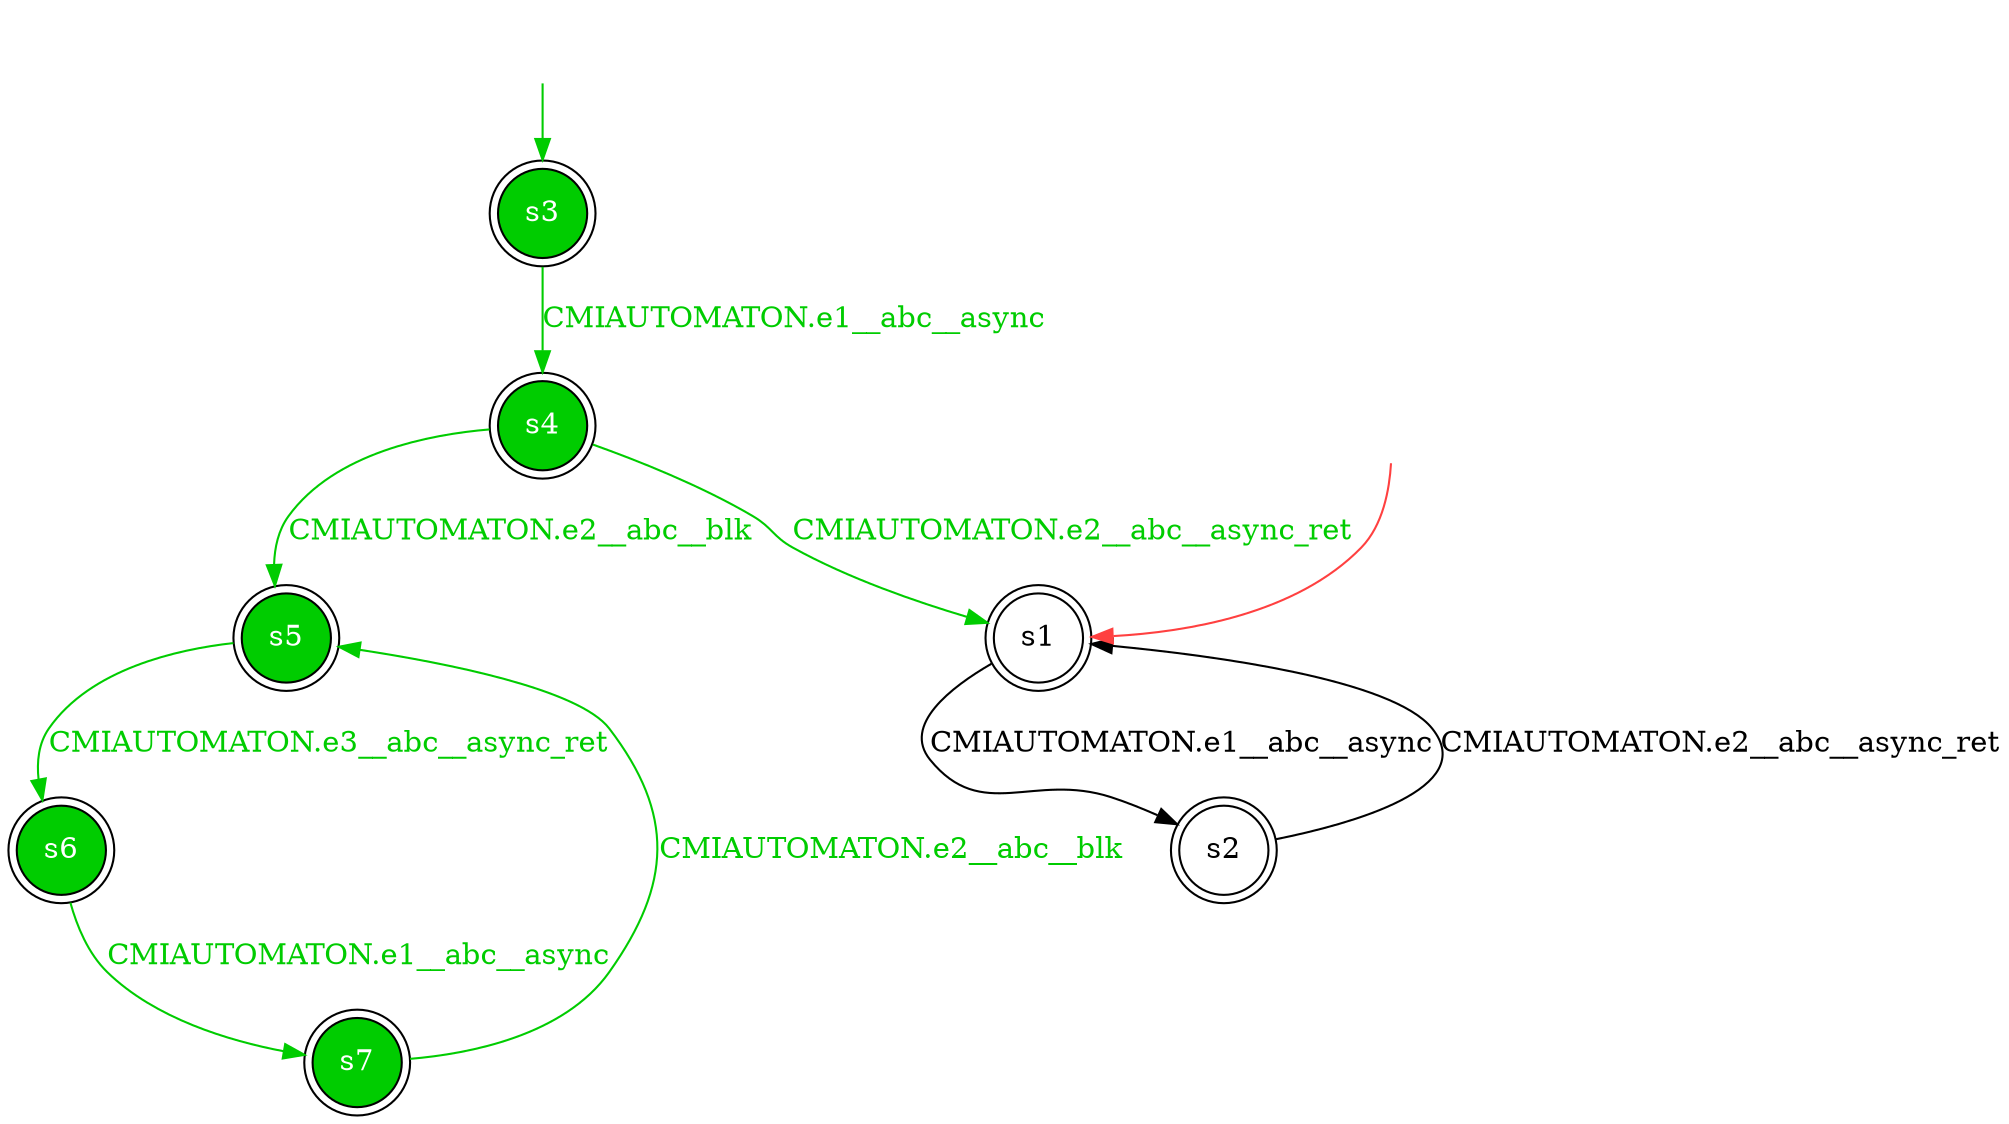digraph diffautomaton {
	1 [label=<s1> shape="doublecircle"];
	3 [label=<s3> shape="doublecircle" fillcolor="#00cc00" fontcolor="#ffffff" style="filled"];
	2 [label=<s2> shape="doublecircle"];
	4 [label=<s4> shape="doublecircle" fillcolor="#00cc00" fontcolor="#ffffff" style="filled"];
	5 [label=<s5> shape="doublecircle" fillcolor="#00cc00" fontcolor="#ffffff" style="filled"];
	6 [label=<s6> shape="doublecircle" fillcolor="#00cc00" fontcolor="#ffffff" style="filled"];
	7 [label=<s7> shape="doublecircle" fillcolor="#00cc00" fontcolor="#ffffff" style="filled"];
	__init1 [label=<> shape="none"];
	__init1 -> 1 [color="#ff4040"];
	__init3 [label=<> shape="none"];
	__init3 -> 3 [color="#00cc00"];
	1 -> 2 [label=<<font color="#000000">CMIAUTOMATON.e1__abc__async</font>> id="1-0-2"];
	3 -> 4 [label=<<font color="#00cc00">CMIAUTOMATON.e1__abc__async</font>> color="#00cc00" id="3-0-4"];
	2 -> 1 [label=<<font color="#000000">CMIAUTOMATON.e2__abc__async_ret</font>> id="2-0-1"];
	4 -> 5 [label=<<font color="#00cc00">CMIAUTOMATON.e2__abc__blk</font>> color="#00cc00" id="4-0-5"];
	4 -> 1 [label=<<font color="#00cc00">CMIAUTOMATON.e2__abc__async_ret</font>> color="#00cc00" id="4-1-1"];
	5 -> 6 [label=<<font color="#00cc00">CMIAUTOMATON.e3__abc__async_ret</font>> color="#00cc00" id="5-0-6"];
	6 -> 7 [label=<<font color="#00cc00">CMIAUTOMATON.e1__abc__async</font>> color="#00cc00" id="6-0-7"];
	7 -> 5 [label=<<font color="#00cc00">CMIAUTOMATON.e2__abc__blk</font>> color="#00cc00" id="7-0-5"];
}
